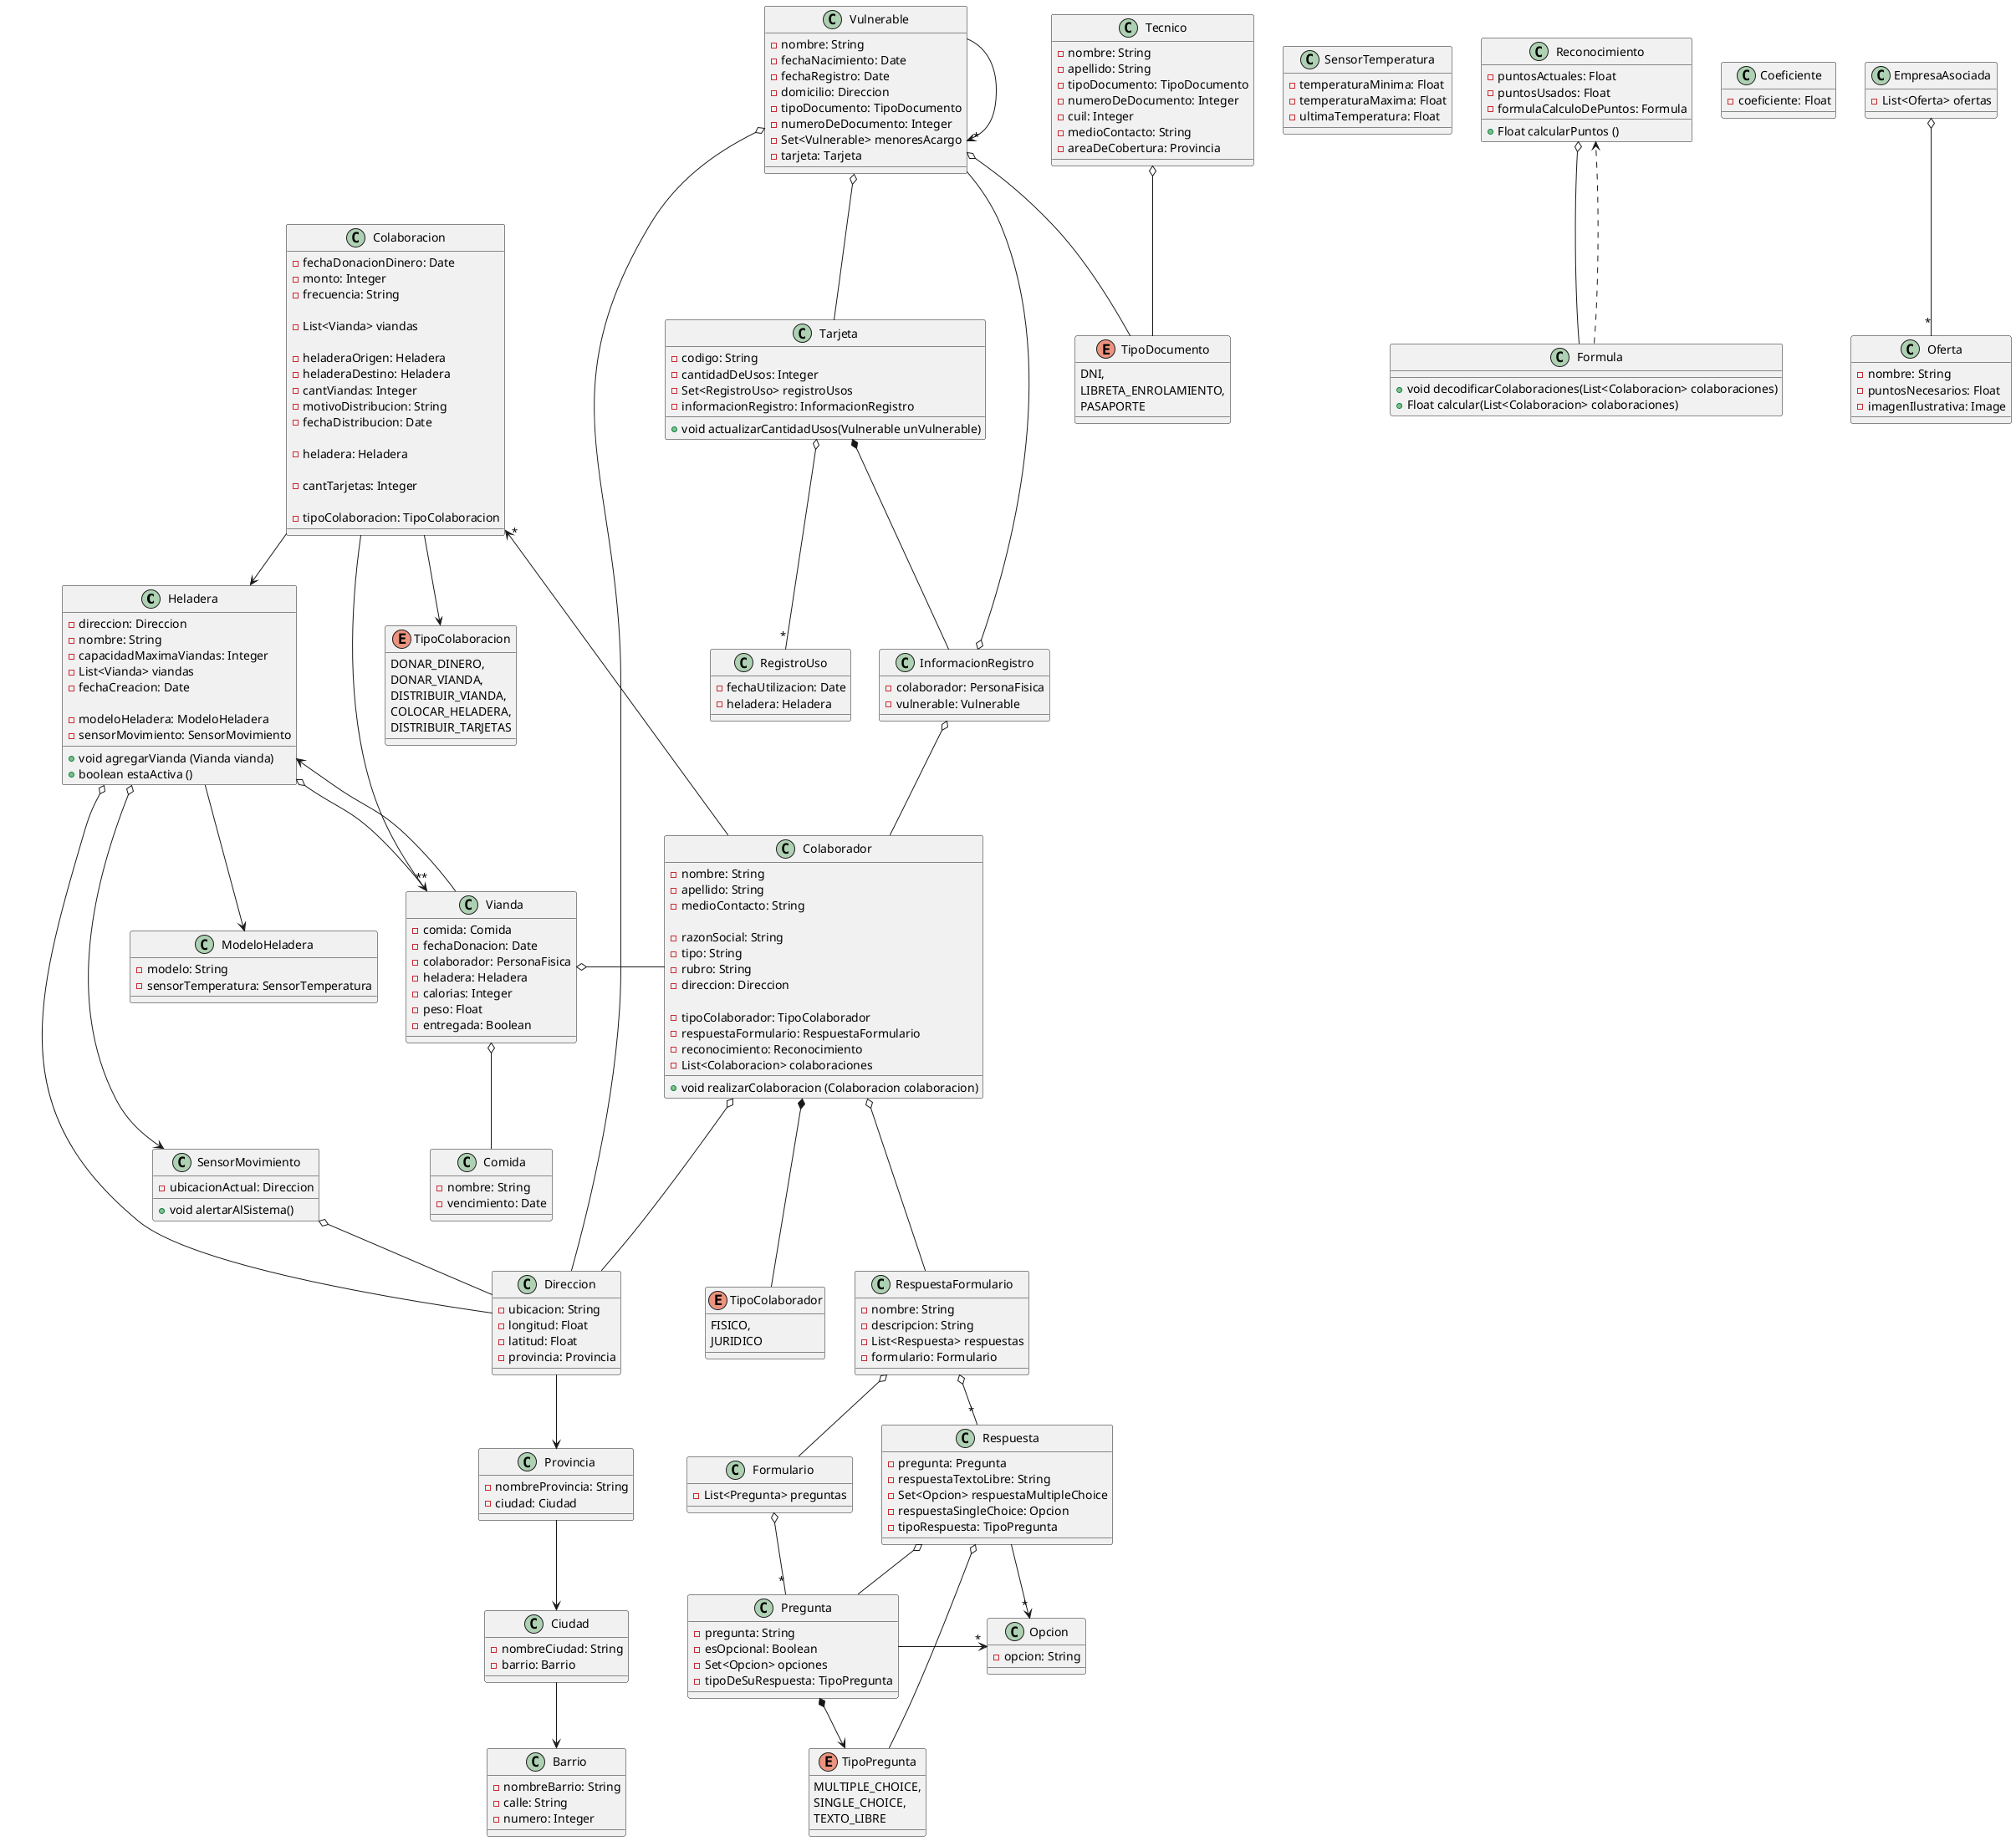 @startuml
'========================================== Clases de la entrega 1 ============================================='

class Heladera {
    -direccion: Direccion
    -nombre: String
    -capacidadMaximaViandas: Integer
    -List<Vianda> viandas
    -fechaCreacion: Date

    -modeloHeladera: ModeloHeladera
    -sensorMovimiento: SensorMovimiento

    +void agregarVianda (Vianda vianda)
    +boolean estaActiva ()
}

class Direccion {
    -ubicacion: String
    -longitud: Float
    -latitud: Float
    -provincia: Provincia
}

class Provincia {
    -nombreProvincia: String
    -ciudad: Ciudad
}

class Ciudad {
    -nombreCiudad: String
    -barrio: Barrio
}

class Barrio {
    -nombreBarrio: String
    -calle: String
    -numero: Integer
}

class Vianda {
    -comida: Comida
    -fechaDonacion: Date
    -colaborador: PersonaFisica
    -heladera: Heladera
    -calorias: Integer
    -peso: Float
    -entregada: Boolean
}

class Comida {
    -nombre: String
    -vencimiento: Date
}

class Vulnerable {
    -nombre: String
    -fechaNacimiento: Date
    -fechaRegistro: Date
    -domicilio: Direccion
    -tipoDocumento: TipoDocumento
    -numeroDeDocumento: Integer
    -Set<Vulnerable> menoresAcargo
    -tarjeta: Tarjeta
}

class Colaborador{
    'De Persona Fisica'
    -nombre: String
    -apellido: String
    -medioContacto: String

    'De Persona Juridica'
    -razonSocial: String
    -tipo: String
    -rubro: String
    -direccion: Direccion

    -tipoColaborador: TipoColaborador
    -respuestaFormulario: RespuestaFormulario
    -reconocimiento: Reconocimiento
    -List<Colaboracion> colaboraciones

    +void realizarColaboracion (Colaboracion colaboracion)
}

enum TipoColaborador {
    FISICO,
    JURIDICO
}

class Formulario {
    -List<Pregunta> preguntas
}

class RespuestaFormulario {
    -nombre: String
    -descripcion: String
    -List<Respuesta> respuestas
    -formulario: Formulario
}

class Pregunta {
    -pregunta: String
    -esOpcional: Boolean
    -Set<Opcion> opciones
    -tipoDeSuRespuesta: TipoPregunta
}

class Respuesta {
    -pregunta: Pregunta
    -respuestaTextoLibre: String
    -Set<Opcion> respuestaMultipleChoice
    -respuestaSingleChoice: Opcion
    -tipoRespuesta: TipoPregunta
}

class Opcion {
    -opcion: String
}

enum TipoPregunta {
    MULTIPLE_CHOICE,
    SINGLE_CHOICE,
    TEXTO_LIBRE
}

class Colaboracion {
    'DONAR_DINERO'
    -fechaDonacionDinero: Date
    -monto: Integer
    -frecuencia: String

    'DONAR_VIANDA'
    -List<Vianda> viandas

    'DISTRIBUIR_VIANDA'
    -heladeraOrigen: Heladera
    -heladeraDestino: Heladera
    -cantViandas: Integer
    -motivoDistribucion: String
    -fechaDistribucion: Date

    'COLOCAR_HELADERA'
    -heladera: Heladera

    'DISTRIBUIR_TARJETAS'
    -cantTarjetas: Integer

    -tipoColaboracion: TipoColaboracion
}

enum TipoColaboracion {
    DONAR_DINERO,
    DONAR_VIANDA,
    DISTRIBUIR_VIANDA,
    COLOCAR_HELADERA,
    DISTRIBUIR_TARJETAS
}

'========================================== Clases de la entrega 2 ============================================='

class ModeloHeladera {
    -modelo: String
    -sensorTemperatura: SensorTemperatura
}

class SensorTemperatura {
    -temperaturaMinima: Float
    -temperaturaMaxima: Float
    -ultimaTemperatura: Float
}

class SensorMovimiento {
    -ubicacionActual: Direccion

    +void alertarAlSistema()
}

class Reconocimiento {
    -puntosActuales: Float
    -puntosUsados: Float
    -formulaCalculoDePuntos: Formula

    +Float calcularPuntos ()
}

'TODO'
class Formula {
    +void decodificarColaboraciones(List<Colaboracion> colaboraciones)
    +Float calcular(List<Colaboracion> colaboraciones)
}

class Coeficiente {
    -coeficiente: Float
}

class Tarjeta {
    -codigo: String
    -cantidadDeUsos: Integer
    -Set<RegistroUso> registroUsos
    -informacionRegistro: InformacionRegistro

    +void actualizarCantidadUsos(Vulnerable unVulnerable)
}

class RegistroUso {
    -fechaUtilizacion: Date
    -heladera: Heladera
}

class InformacionRegistro {
    -colaborador: PersonaFisica
    -vulnerable: Vulnerable
}

class Tecnico {
    -nombre: String
    -apellido: String
    -tipoDocumento: TipoDocumento
    -numeroDeDocumento: Integer
    -cuil: Integer
    -medioContacto: String
    -areaDeCobertura: Provincia
}

enum TipoDocumento {
    DNI,
    LIBRETA_ENROLAMIENTO,
    PASAPORTE
}

class EmpresaAsociada {
    -List<Oferta> ofertas
}

class Oferta {
    -nombre: String
    -puntosNecesarios: Float
    -imagenIlustrativa: Image
}

'================================================== Relaciones ================================================'

Heladera o--"*" Vianda
Vianda --> Heladera
Colaboracion --> TipoColaboracion
Colaborador -->"*" Colaboracion
Colaboracion --->"*" Vianda
Colaboracion -> Heladera
Vulnerable ->"*" Vulnerable
Heladera o-- Direccion
Colaborador o--- Direccion
Vianda o-- Comida
Vianda o- Colaborador
Formulario o--"*" Pregunta
RespuestaFormulario o--"*" Respuesta
RespuestaFormulario o-- Formulario
Colaborador o--- RespuestaFormulario
Respuesta -->"*" Opcion
Respuesta o-- Pregunta
Pregunta ->"*" Opcion
Pregunta *--> TipoPregunta
Respuesta o-- TipoPregunta
Direccion --> Provincia
Provincia --> Ciudad
Ciudad --> Barrio
Vulnerable o-- Direccion
Vulnerable o-- TipoDocumento
Tecnico o-- TipoDocumento
Vulnerable o-- Tarjeta
Tarjeta o--"*" RegistroUso
Tarjeta *-- InformacionRegistro
InformacionRegistro o-- Colaborador
InformacionRegistro o-- Vulnerable
Reconocimiento o-- Formula
Formula ..> Reconocimiento
SensorMovimiento o-- Direccion
EmpresaAsociada o--"*" Oferta
Heladera --> ModeloHeladera
Colaborador *--- TipoColaborador
Heladera o--> SensorMovimiento

@enduml